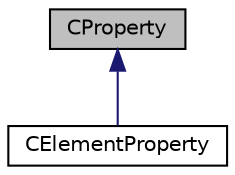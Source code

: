 digraph "CProperty"
{
 // LATEX_PDF_SIZE
  edge [fontname="Helvetica",fontsize="10",labelfontname="Helvetica",labelfontsize="10"];
  node [fontname="Helvetica",fontsize="10",shape=record];
  Node1 [label="CProperty",height=0.2,width=0.4,color="black", fillcolor="grey75", style="filled", fontcolor="black",tooltip="Base class for defining element properties."];
  Node1 -> Node2 [dir="back",color="midnightblue",fontsize="10",style="solid",fontname="Helvetica"];
  Node2 [label="CElementProperty",height=0.2,width=0.4,color="black", fillcolor="white", style="filled",URL="$classCElementProperty.html",tooltip="Class for defining element properties for the structural solver."];
}
